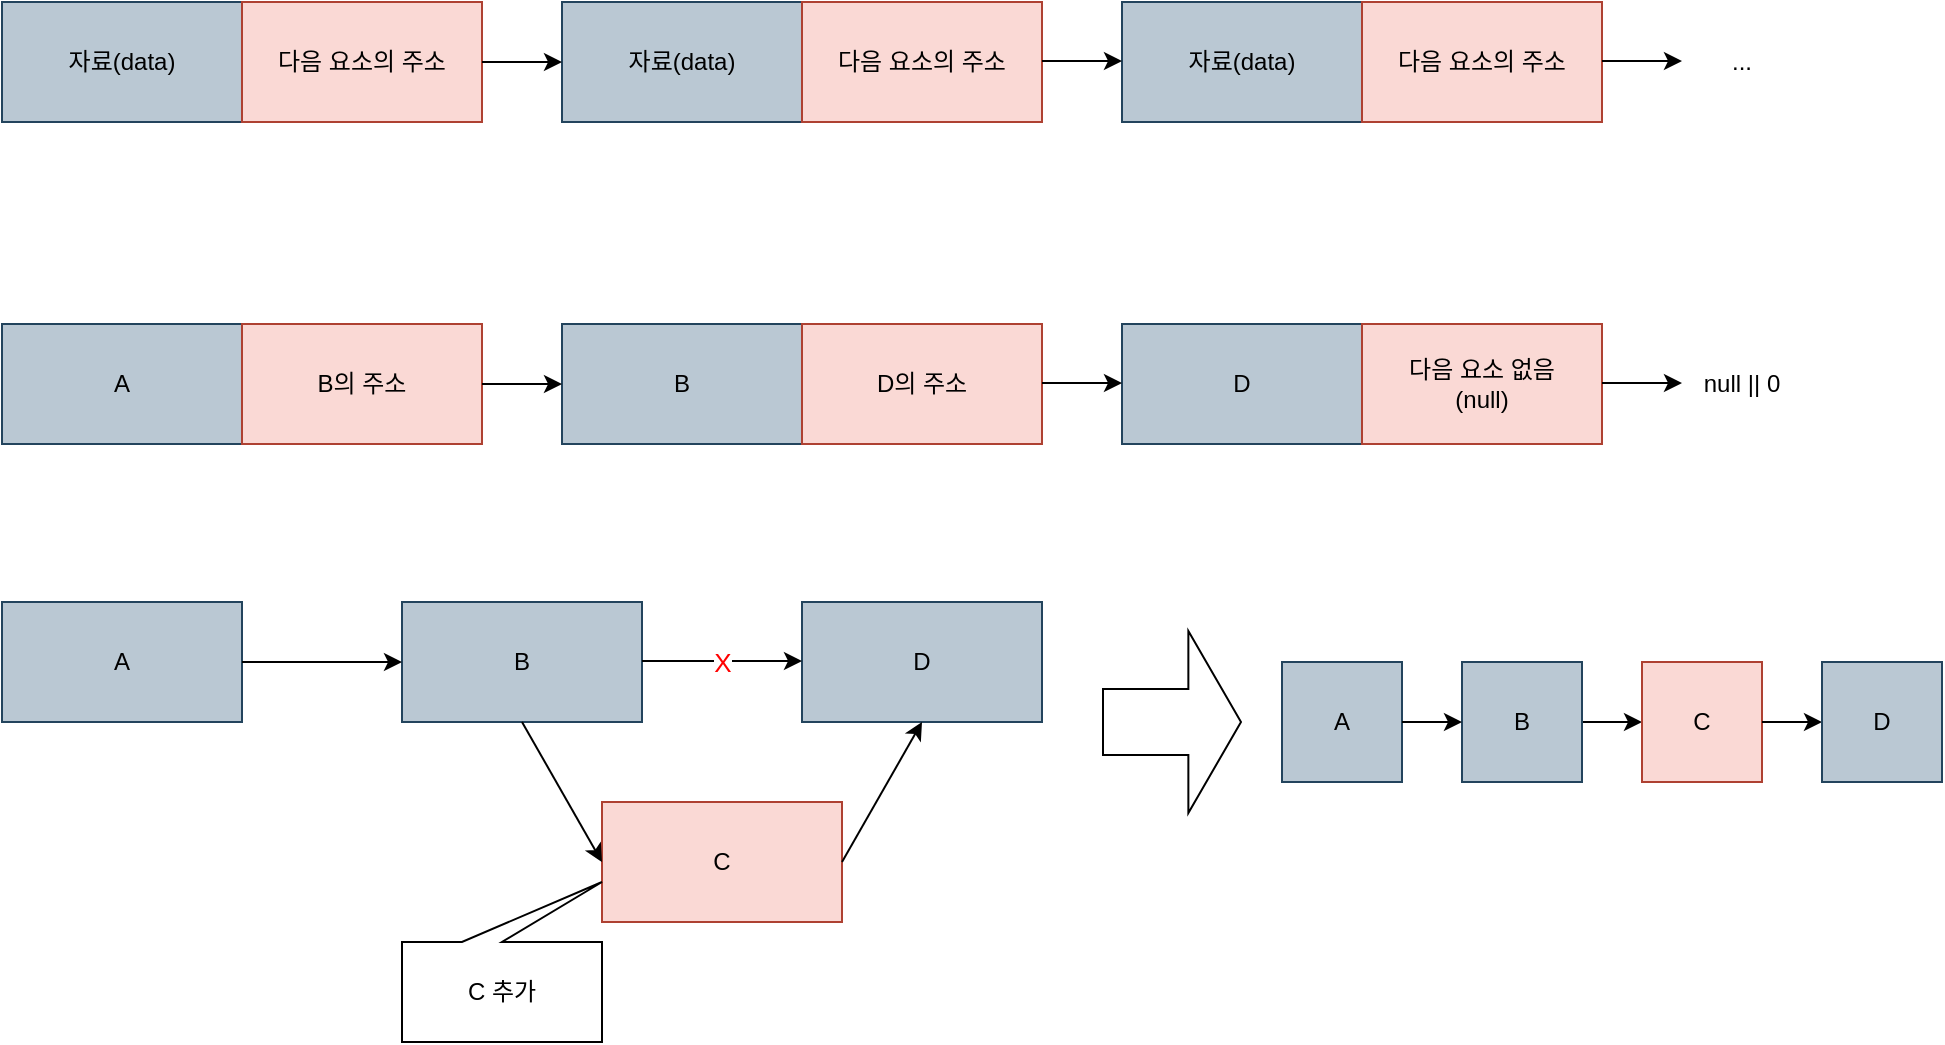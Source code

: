 <mxfile version="22.0.2" type="device">
  <diagram name="페이지-1" id="5XiC-g5krc8Z5FfzJ5rT">
    <mxGraphModel dx="1221" dy="823" grid="1" gridSize="10" guides="1" tooltips="1" connect="1" arrows="1" fold="1" page="1" pageScale="1" pageWidth="827" pageHeight="1169" math="0" shadow="0">
      <root>
        <mxCell id="0" />
        <mxCell id="1" parent="0" />
        <mxCell id="x-kiDoN-yJM9PJWmMUU2-3" value="" style="group" vertex="1" connectable="0" parent="1">
          <mxGeometry x="40" y="100" width="240" height="60" as="geometry" />
        </mxCell>
        <mxCell id="x-kiDoN-yJM9PJWmMUU2-1" value="자료(data)" style="rounded=0;whiteSpace=wrap;html=1;fillColor=#bac8d3;strokeColor=#23445d;" vertex="1" parent="x-kiDoN-yJM9PJWmMUU2-3">
          <mxGeometry width="120" height="60" as="geometry" />
        </mxCell>
        <mxCell id="x-kiDoN-yJM9PJWmMUU2-2" value="다음 요소의 주소" style="rounded=0;whiteSpace=wrap;html=1;fillColor=#fad9d5;strokeColor=#ae4132;" vertex="1" parent="x-kiDoN-yJM9PJWmMUU2-3">
          <mxGeometry x="120" width="120" height="60" as="geometry" />
        </mxCell>
        <mxCell id="x-kiDoN-yJM9PJWmMUU2-7" value="" style="group" vertex="1" connectable="0" parent="1">
          <mxGeometry x="320" y="100" width="240" height="60" as="geometry" />
        </mxCell>
        <mxCell id="x-kiDoN-yJM9PJWmMUU2-5" value="자료(data)" style="rounded=0;whiteSpace=wrap;html=1;fillColor=#bac8d3;strokeColor=#23445d;" vertex="1" parent="x-kiDoN-yJM9PJWmMUU2-7">
          <mxGeometry width="120" height="60" as="geometry" />
        </mxCell>
        <mxCell id="x-kiDoN-yJM9PJWmMUU2-6" value="다음 요소의 주소" style="rounded=0;whiteSpace=wrap;html=1;fillColor=#fad9d5;strokeColor=#ae4132;" vertex="1" parent="x-kiDoN-yJM9PJWmMUU2-7">
          <mxGeometry x="120" width="120" height="60" as="geometry" />
        </mxCell>
        <mxCell id="x-kiDoN-yJM9PJWmMUU2-11" value="" style="group" vertex="1" connectable="0" parent="1">
          <mxGeometry x="600" y="100" width="240" height="60" as="geometry" />
        </mxCell>
        <mxCell id="x-kiDoN-yJM9PJWmMUU2-9" value="자료(data)" style="rounded=0;whiteSpace=wrap;html=1;fillColor=#bac8d3;strokeColor=#23445d;" vertex="1" parent="x-kiDoN-yJM9PJWmMUU2-11">
          <mxGeometry width="120" height="60" as="geometry" />
        </mxCell>
        <mxCell id="x-kiDoN-yJM9PJWmMUU2-10" value="다음 요소의 주소" style="rounded=0;whiteSpace=wrap;html=1;fillColor=#fad9d5;strokeColor=#ae4132;" vertex="1" parent="x-kiDoN-yJM9PJWmMUU2-11">
          <mxGeometry x="120" width="120" height="60" as="geometry" />
        </mxCell>
        <mxCell id="x-kiDoN-yJM9PJWmMUU2-12" value="" style="endArrow=classic;html=1;rounded=0;entryX=0;entryY=0.5;entryDx=0;entryDy=0;exitX=1;exitY=0.5;exitDx=0;exitDy=0;" edge="1" parent="1" source="x-kiDoN-yJM9PJWmMUU2-2" target="x-kiDoN-yJM9PJWmMUU2-5">
          <mxGeometry width="50" height="50" relative="1" as="geometry">
            <mxPoint x="280" y="130" as="sourcePoint" />
            <mxPoint x="440" y="390" as="targetPoint" />
          </mxGeometry>
        </mxCell>
        <mxCell id="x-kiDoN-yJM9PJWmMUU2-13" value="" style="endArrow=classic;html=1;rounded=0;entryX=0;entryY=0.5;entryDx=0;entryDy=0;exitX=1;exitY=0.5;exitDx=0;exitDy=0;" edge="1" parent="1">
          <mxGeometry width="50" height="50" relative="1" as="geometry">
            <mxPoint x="560" y="129.5" as="sourcePoint" />
            <mxPoint x="600" y="129.5" as="targetPoint" />
          </mxGeometry>
        </mxCell>
        <mxCell id="x-kiDoN-yJM9PJWmMUU2-14" value="" style="endArrow=classic;html=1;rounded=0;entryX=0;entryY=0.5;entryDx=0;entryDy=0;exitX=1;exitY=0.5;exitDx=0;exitDy=0;" edge="1" parent="1">
          <mxGeometry width="50" height="50" relative="1" as="geometry">
            <mxPoint x="840" y="129.5" as="sourcePoint" />
            <mxPoint x="880" y="129.5" as="targetPoint" />
          </mxGeometry>
        </mxCell>
        <mxCell id="x-kiDoN-yJM9PJWmMUU2-15" value="..." style="text;html=1;strokeColor=none;fillColor=none;align=center;verticalAlign=middle;whiteSpace=wrap;rounded=0;" vertex="1" parent="1">
          <mxGeometry x="880" y="115" width="60" height="30" as="geometry" />
        </mxCell>
        <mxCell id="x-kiDoN-yJM9PJWmMUU2-29" value="" style="group" vertex="1" connectable="0" parent="1">
          <mxGeometry x="40" y="261" width="240" height="60" as="geometry" />
        </mxCell>
        <mxCell id="x-kiDoN-yJM9PJWmMUU2-30" value="A" style="rounded=0;whiteSpace=wrap;html=1;fillColor=#bac8d3;strokeColor=#23445d;" vertex="1" parent="x-kiDoN-yJM9PJWmMUU2-29">
          <mxGeometry width="120" height="60" as="geometry" />
        </mxCell>
        <mxCell id="x-kiDoN-yJM9PJWmMUU2-31" value="B의 주소" style="rounded=0;whiteSpace=wrap;html=1;fillColor=#fad9d5;strokeColor=#ae4132;" vertex="1" parent="x-kiDoN-yJM9PJWmMUU2-29">
          <mxGeometry x="120" width="120" height="60" as="geometry" />
        </mxCell>
        <mxCell id="x-kiDoN-yJM9PJWmMUU2-32" value="" style="group" vertex="1" connectable="0" parent="1">
          <mxGeometry x="320" y="261" width="240" height="60" as="geometry" />
        </mxCell>
        <mxCell id="x-kiDoN-yJM9PJWmMUU2-33" value="B" style="rounded=0;whiteSpace=wrap;html=1;fillColor=#bac8d3;strokeColor=#23445d;" vertex="1" parent="x-kiDoN-yJM9PJWmMUU2-32">
          <mxGeometry width="120" height="60" as="geometry" />
        </mxCell>
        <mxCell id="x-kiDoN-yJM9PJWmMUU2-34" value="D의 주소" style="rounded=0;whiteSpace=wrap;html=1;fillColor=#fad9d5;strokeColor=#ae4132;" vertex="1" parent="x-kiDoN-yJM9PJWmMUU2-32">
          <mxGeometry x="120" width="120" height="60" as="geometry" />
        </mxCell>
        <mxCell id="x-kiDoN-yJM9PJWmMUU2-35" value="" style="group" vertex="1" connectable="0" parent="1">
          <mxGeometry x="600" y="261" width="240" height="60" as="geometry" />
        </mxCell>
        <mxCell id="x-kiDoN-yJM9PJWmMUU2-36" value="D" style="rounded=0;whiteSpace=wrap;html=1;fillColor=#bac8d3;strokeColor=#23445d;" vertex="1" parent="x-kiDoN-yJM9PJWmMUU2-35">
          <mxGeometry width="120" height="60" as="geometry" />
        </mxCell>
        <mxCell id="x-kiDoN-yJM9PJWmMUU2-37" value="다음 요소 없음&lt;br&gt;(null)" style="rounded=0;whiteSpace=wrap;html=1;fillColor=#fad9d5;strokeColor=#ae4132;" vertex="1" parent="x-kiDoN-yJM9PJWmMUU2-35">
          <mxGeometry x="120" width="120" height="60" as="geometry" />
        </mxCell>
        <mxCell id="x-kiDoN-yJM9PJWmMUU2-38" value="" style="endArrow=classic;html=1;rounded=0;entryX=0;entryY=0.5;entryDx=0;entryDy=0;exitX=1;exitY=0.5;exitDx=0;exitDy=0;" edge="1" parent="1" source="x-kiDoN-yJM9PJWmMUU2-31" target="x-kiDoN-yJM9PJWmMUU2-33">
          <mxGeometry width="50" height="50" relative="1" as="geometry">
            <mxPoint x="280" y="291" as="sourcePoint" />
            <mxPoint x="440" y="551" as="targetPoint" />
          </mxGeometry>
        </mxCell>
        <mxCell id="x-kiDoN-yJM9PJWmMUU2-39" value="" style="endArrow=classic;html=1;rounded=0;entryX=0;entryY=0.5;entryDx=0;entryDy=0;exitX=1;exitY=0.5;exitDx=0;exitDy=0;" edge="1" parent="1">
          <mxGeometry width="50" height="50" relative="1" as="geometry">
            <mxPoint x="560" y="290.5" as="sourcePoint" />
            <mxPoint x="600" y="290.5" as="targetPoint" />
          </mxGeometry>
        </mxCell>
        <mxCell id="x-kiDoN-yJM9PJWmMUU2-40" value="" style="endArrow=classic;html=1;rounded=0;entryX=0;entryY=0.5;entryDx=0;entryDy=0;exitX=1;exitY=0.5;exitDx=0;exitDy=0;" edge="1" parent="1">
          <mxGeometry width="50" height="50" relative="1" as="geometry">
            <mxPoint x="840" y="290.5" as="sourcePoint" />
            <mxPoint x="880" y="290.5" as="targetPoint" />
          </mxGeometry>
        </mxCell>
        <mxCell id="x-kiDoN-yJM9PJWmMUU2-41" value="null || 0" style="text;html=1;strokeColor=none;fillColor=none;align=center;verticalAlign=middle;whiteSpace=wrap;rounded=0;" vertex="1" parent="1">
          <mxGeometry x="880" y="276" width="60" height="30" as="geometry" />
        </mxCell>
        <mxCell id="x-kiDoN-yJM9PJWmMUU2-43" value="A" style="rounded=0;whiteSpace=wrap;html=1;fillColor=#bac8d3;strokeColor=#23445d;" vertex="1" parent="1">
          <mxGeometry x="40" y="400" width="120" height="60" as="geometry" />
        </mxCell>
        <mxCell id="x-kiDoN-yJM9PJWmMUU2-44" value="B" style="rounded=0;whiteSpace=wrap;html=1;fillColor=#bac8d3;strokeColor=#23445d;" vertex="1" parent="1">
          <mxGeometry x="240" y="400" width="120" height="60" as="geometry" />
        </mxCell>
        <mxCell id="x-kiDoN-yJM9PJWmMUU2-45" value="D" style="rounded=0;whiteSpace=wrap;html=1;fillColor=#bac8d3;strokeColor=#23445d;" vertex="1" parent="1">
          <mxGeometry x="440" y="400" width="120" height="60" as="geometry" />
        </mxCell>
        <mxCell id="x-kiDoN-yJM9PJWmMUU2-46" value="C" style="rounded=0;whiteSpace=wrap;html=1;fillColor=#fad9d5;strokeColor=#ae4132;" vertex="1" parent="1">
          <mxGeometry x="340" y="500" width="120" height="60" as="geometry" />
        </mxCell>
        <mxCell id="x-kiDoN-yJM9PJWmMUU2-47" value="" style="endArrow=classic;html=1;rounded=0;exitX=1;exitY=0.5;exitDx=0;exitDy=0;entryX=0;entryY=0.5;entryDx=0;entryDy=0;" edge="1" parent="1" source="x-kiDoN-yJM9PJWmMUU2-43" target="x-kiDoN-yJM9PJWmMUU2-44">
          <mxGeometry width="50" height="50" relative="1" as="geometry">
            <mxPoint x="490" y="450" as="sourcePoint" />
            <mxPoint x="540" y="400" as="targetPoint" />
          </mxGeometry>
        </mxCell>
        <mxCell id="x-kiDoN-yJM9PJWmMUU2-48" value="&lt;font color=&quot;#ff0000&quot; style=&quot;font-size: 13px;&quot;&gt;X&lt;/font&gt;" style="endArrow=classic;html=1;rounded=0;exitX=1;exitY=0.5;exitDx=0;exitDy=0;entryX=0;entryY=0.5;entryDx=0;entryDy=0;" edge="1" parent="1">
          <mxGeometry width="50" height="50" relative="1" as="geometry">
            <mxPoint x="360" y="429.5" as="sourcePoint" />
            <mxPoint x="440" y="429.5" as="targetPoint" />
          </mxGeometry>
        </mxCell>
        <mxCell id="x-kiDoN-yJM9PJWmMUU2-50" value="" style="endArrow=classic;html=1;rounded=0;exitX=0.5;exitY=1;exitDx=0;exitDy=0;entryX=0;entryY=0.5;entryDx=0;entryDy=0;" edge="1" parent="1" source="x-kiDoN-yJM9PJWmMUU2-44" target="x-kiDoN-yJM9PJWmMUU2-46">
          <mxGeometry width="50" height="50" relative="1" as="geometry">
            <mxPoint x="490" y="450" as="sourcePoint" />
            <mxPoint x="540" y="400" as="targetPoint" />
          </mxGeometry>
        </mxCell>
        <mxCell id="x-kiDoN-yJM9PJWmMUU2-51" value="" style="endArrow=classic;html=1;rounded=0;exitX=1;exitY=0.5;exitDx=0;exitDy=0;entryX=0.5;entryY=1;entryDx=0;entryDy=0;" edge="1" parent="1" source="x-kiDoN-yJM9PJWmMUU2-46" target="x-kiDoN-yJM9PJWmMUU2-45">
          <mxGeometry width="50" height="50" relative="1" as="geometry">
            <mxPoint x="310" y="470" as="sourcePoint" />
            <mxPoint x="350" y="540" as="targetPoint" />
          </mxGeometry>
        </mxCell>
        <mxCell id="x-kiDoN-yJM9PJWmMUU2-52" value="" style="shape=callout;whiteSpace=wrap;html=1;perimeter=calloutPerimeter;position2=0;rotation=-180;" vertex="1" parent="1">
          <mxGeometry x="240" y="540" width="100" height="80" as="geometry" />
        </mxCell>
        <mxCell id="x-kiDoN-yJM9PJWmMUU2-53" value="C 추가" style="text;html=1;strokeColor=none;fillColor=none;align=center;verticalAlign=middle;whiteSpace=wrap;rounded=0;" vertex="1" parent="1">
          <mxGeometry x="260" y="580" width="60" height="30" as="geometry" />
        </mxCell>
        <mxCell id="x-kiDoN-yJM9PJWmMUU2-54" value="" style="shape=flexArrow;endArrow=classic;html=1;rounded=0;endWidth=57;endSize=8.44;width=33;" edge="1" parent="1">
          <mxGeometry width="50" height="50" relative="1" as="geometry">
            <mxPoint x="590" y="460" as="sourcePoint" />
            <mxPoint x="660" y="460" as="targetPoint" />
          </mxGeometry>
        </mxCell>
        <mxCell id="x-kiDoN-yJM9PJWmMUU2-55" value="A" style="rounded=0;whiteSpace=wrap;html=1;fillColor=#bac8d3;strokeColor=#23445d;" vertex="1" parent="1">
          <mxGeometry x="680" y="430" width="60" height="60" as="geometry" />
        </mxCell>
        <mxCell id="x-kiDoN-yJM9PJWmMUU2-61" style="edgeStyle=orthogonalEdgeStyle;rounded=0;orthogonalLoop=1;jettySize=auto;html=1;exitX=1;exitY=0.5;exitDx=0;exitDy=0;entryX=0;entryY=0.5;entryDx=0;entryDy=0;" edge="1" parent="1" source="x-kiDoN-yJM9PJWmMUU2-56" target="x-kiDoN-yJM9PJWmMUU2-57">
          <mxGeometry relative="1" as="geometry" />
        </mxCell>
        <mxCell id="x-kiDoN-yJM9PJWmMUU2-56" value="B" style="rounded=0;whiteSpace=wrap;html=1;fillColor=#bac8d3;strokeColor=#23445d;" vertex="1" parent="1">
          <mxGeometry x="770" y="430" width="60" height="60" as="geometry" />
        </mxCell>
        <mxCell id="x-kiDoN-yJM9PJWmMUU2-58" value="" style="endArrow=classic;html=1;rounded=0;exitX=1;exitY=0.5;exitDx=0;exitDy=0;entryX=0;entryY=0.5;entryDx=0;entryDy=0;" edge="1" parent="1" source="x-kiDoN-yJM9PJWmMUU2-55" target="x-kiDoN-yJM9PJWmMUU2-56">
          <mxGeometry width="50" height="50" relative="1" as="geometry">
            <mxPoint x="1130" y="480" as="sourcePoint" />
            <mxPoint x="1180" y="430" as="targetPoint" />
          </mxGeometry>
        </mxCell>
        <mxCell id="x-kiDoN-yJM9PJWmMUU2-57" value="C" style="rounded=0;whiteSpace=wrap;html=1;fillColor=#fad9d5;strokeColor=#ae4132;" vertex="1" parent="1">
          <mxGeometry x="860" y="430" width="60" height="60" as="geometry" />
        </mxCell>
        <mxCell id="x-kiDoN-yJM9PJWmMUU2-62" style="edgeStyle=orthogonalEdgeStyle;rounded=0;orthogonalLoop=1;jettySize=auto;html=1;exitX=1;exitY=0.5;exitDx=0;exitDy=0;entryX=0;entryY=0.5;entryDx=0;entryDy=0;" edge="1" parent="1" target="x-kiDoN-yJM9PJWmMUU2-63">
          <mxGeometry relative="1" as="geometry">
            <mxPoint x="920" y="460" as="sourcePoint" />
          </mxGeometry>
        </mxCell>
        <mxCell id="x-kiDoN-yJM9PJWmMUU2-63" value="D" style="rounded=0;whiteSpace=wrap;html=1;fillColor=#bac8d3;strokeColor=#23445d;" vertex="1" parent="1">
          <mxGeometry x="950" y="430" width="60" height="60" as="geometry" />
        </mxCell>
      </root>
    </mxGraphModel>
  </diagram>
</mxfile>
